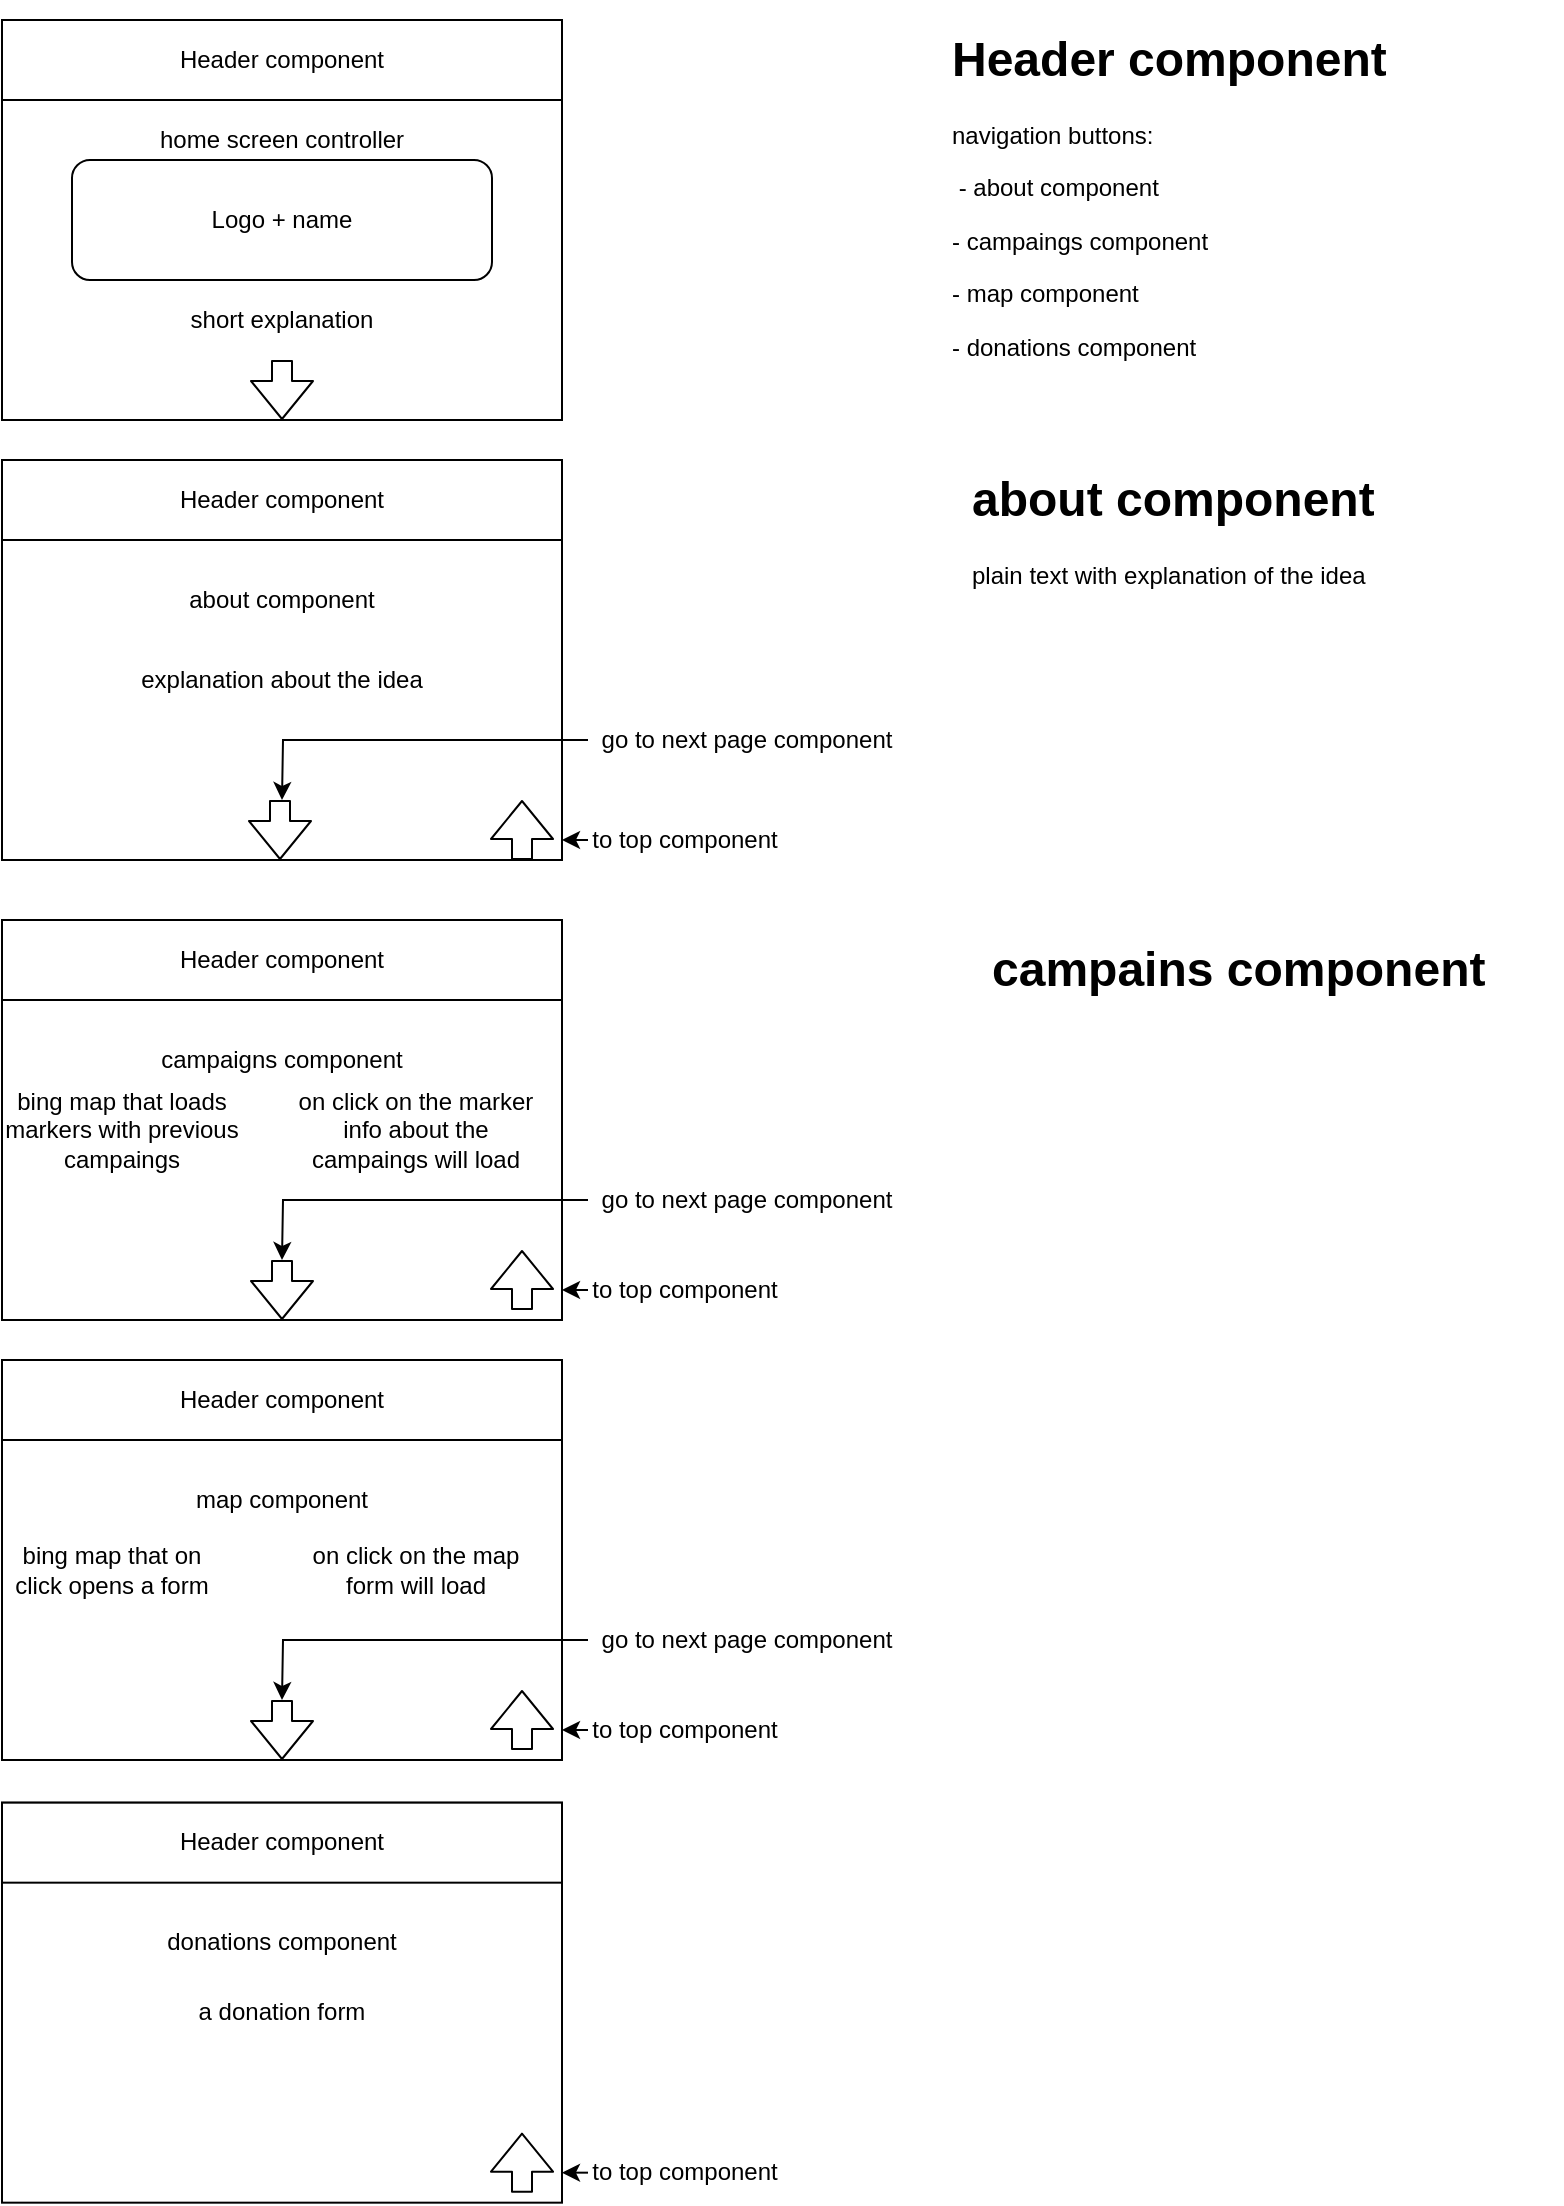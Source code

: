 <mxfile version="11.2.0" type="device" pages="1"><diagram id="NeLrfhiKoOqq7bCV_DGX" name="Page-1"><mxGraphModel dx="920" dy="549" grid="1" gridSize="10" guides="1" tooltips="1" connect="1" arrows="1" fold="1" page="1" pageScale="1" pageWidth="827" pageHeight="1169" math="0" shadow="0"><root><mxCell id="0"/><mxCell id="1" parent="0"/><mxCell id="rQDl8um0J7lfpERbjDH7-4" value="" style="rounded=0;whiteSpace=wrap;html=1;" vertex="1" parent="1"><mxGeometry x="80" y="120" width="280" height="200" as="geometry"/></mxCell><mxCell id="rQDl8um0J7lfpERbjDH7-5" value="" style="rounded=0;whiteSpace=wrap;html=1;" vertex="1" parent="1"><mxGeometry x="80" y="120" width="280" height="40" as="geometry"/></mxCell><mxCell id="rQDl8um0J7lfpERbjDH7-6" value="Header component" style="text;html=1;strokeColor=none;fillColor=none;align=center;verticalAlign=middle;whiteSpace=wrap;rounded=0;" vertex="1" parent="1"><mxGeometry x="160" y="130" width="120" height="20" as="geometry"/></mxCell><mxCell id="rQDl8um0J7lfpERbjDH7-7" value="home screen controller" style="text;html=1;strokeColor=none;fillColor=none;align=center;verticalAlign=middle;whiteSpace=wrap;rounded=0;" vertex="1" parent="1"><mxGeometry x="80" y="170" width="280" height="20" as="geometry"/></mxCell><mxCell id="rQDl8um0J7lfpERbjDH7-8" value="" style="rounded=1;whiteSpace=wrap;html=1;" vertex="1" parent="1"><mxGeometry x="115" y="190" width="210" height="60" as="geometry"/></mxCell><mxCell id="rQDl8um0J7lfpERbjDH7-9" value="Logo + name" style="text;html=1;strokeColor=none;fillColor=none;align=center;verticalAlign=middle;whiteSpace=wrap;rounded=0;" vertex="1" parent="1"><mxGeometry x="160" y="210" width="120" height="20" as="geometry"/></mxCell><mxCell id="rQDl8um0J7lfpERbjDH7-10" value="short explanation" style="text;html=1;strokeColor=none;fillColor=none;align=center;verticalAlign=middle;whiteSpace=wrap;rounded=0;" vertex="1" parent="1"><mxGeometry x="120" y="260" width="200" height="20" as="geometry"/></mxCell><mxCell id="rQDl8um0J7lfpERbjDH7-11" value="" style="shape=flexArrow;endArrow=classic;html=1;" edge="1" parent="1"><mxGeometry width="50" height="50" relative="1" as="geometry"><mxPoint x="220" y="290" as="sourcePoint"/><mxPoint x="220" y="320" as="targetPoint"/></mxGeometry></mxCell><mxCell id="rQDl8um0J7lfpERbjDH7-12" value="" style="rounded=0;whiteSpace=wrap;html=1;" vertex="1" parent="1"><mxGeometry x="80" y="340" width="280" height="200" as="geometry"/></mxCell><mxCell id="rQDl8um0J7lfpERbjDH7-13" value="" style="rounded=0;whiteSpace=wrap;html=1;" vertex="1" parent="1"><mxGeometry x="80" y="340" width="280" height="40" as="geometry"/></mxCell><mxCell id="rQDl8um0J7lfpERbjDH7-14" value="Header component" style="text;html=1;strokeColor=none;fillColor=none;align=center;verticalAlign=middle;whiteSpace=wrap;rounded=0;" vertex="1" parent="1"><mxGeometry x="160" y="350" width="120" height="20" as="geometry"/></mxCell><mxCell id="rQDl8um0J7lfpERbjDH7-15" value="about component" style="text;html=1;strokeColor=none;fillColor=none;align=center;verticalAlign=middle;whiteSpace=wrap;rounded=0;" vertex="1" parent="1"><mxGeometry x="80" y="400" width="280" height="20" as="geometry"/></mxCell><mxCell id="rQDl8um0J7lfpERbjDH7-16" value="explanation about the idea" style="text;html=1;strokeColor=none;fillColor=none;align=center;verticalAlign=middle;whiteSpace=wrap;rounded=0;" vertex="1" parent="1"><mxGeometry x="120" y="440" width="200" height="20" as="geometry"/></mxCell><mxCell id="rQDl8um0J7lfpERbjDH7-22" value="" style="shape=flexArrow;endArrow=classic;html=1;" edge="1" parent="1"><mxGeometry width="50" height="50" relative="1" as="geometry"><mxPoint x="219" y="510" as="sourcePoint"/><mxPoint x="219" y="540" as="targetPoint"/></mxGeometry></mxCell><mxCell id="rQDl8um0J7lfpERbjDH7-23" value="" style="shape=flexArrow;endArrow=classic;html=1;" edge="1" parent="1"><mxGeometry width="50" height="50" relative="1" as="geometry"><mxPoint x="340" y="540" as="sourcePoint"/><mxPoint x="340" y="510" as="targetPoint"/></mxGeometry></mxCell><mxCell id="rQDl8um0J7lfpERbjDH7-34" style="edgeStyle=orthogonalEdgeStyle;rounded=0;orthogonalLoop=1;jettySize=auto;html=1;exitX=0;exitY=0.5;exitDx=0;exitDy=0;" edge="1" parent="1" source="rQDl8um0J7lfpERbjDH7-31"><mxGeometry relative="1" as="geometry"><mxPoint x="360" y="530" as="targetPoint"/></mxGeometry></mxCell><mxCell id="rQDl8um0J7lfpERbjDH7-31" value="to top component" style="text;html=1;strokeColor=none;fillColor=none;align=center;verticalAlign=middle;whiteSpace=wrap;rounded=0;" vertex="1" parent="1"><mxGeometry x="373" y="520" width="97" height="20" as="geometry"/></mxCell><mxCell id="rQDl8um0J7lfpERbjDH7-40" style="edgeStyle=orthogonalEdgeStyle;rounded=0;orthogonalLoop=1;jettySize=auto;html=1;exitX=0;exitY=0.5;exitDx=0;exitDy=0;" edge="1" parent="1" source="rQDl8um0J7lfpERbjDH7-39"><mxGeometry relative="1" as="geometry"><mxPoint x="220" y="510" as="targetPoint"/></mxGeometry></mxCell><mxCell id="rQDl8um0J7lfpERbjDH7-39" value="go to next page component" style="text;html=1;strokeColor=none;fillColor=none;align=center;verticalAlign=middle;whiteSpace=wrap;rounded=0;" vertex="1" parent="1"><mxGeometry x="373" y="470" width="159" height="20" as="geometry"/></mxCell><mxCell id="rQDl8um0J7lfpERbjDH7-43" value="" style="rounded=0;whiteSpace=wrap;html=1;" vertex="1" parent="1"><mxGeometry x="80" y="570" width="280" height="200" as="geometry"/></mxCell><mxCell id="rQDl8um0J7lfpERbjDH7-44" value="" style="rounded=0;whiteSpace=wrap;html=1;" vertex="1" parent="1"><mxGeometry x="80" y="570" width="280" height="40" as="geometry"/></mxCell><mxCell id="rQDl8um0J7lfpERbjDH7-45" value="Header component" style="text;html=1;strokeColor=none;fillColor=none;align=center;verticalAlign=middle;whiteSpace=wrap;rounded=0;" vertex="1" parent="1"><mxGeometry x="160" y="580" width="120" height="20" as="geometry"/></mxCell><mxCell id="rQDl8um0J7lfpERbjDH7-46" value="campaigns component" style="text;html=1;strokeColor=none;fillColor=none;align=center;verticalAlign=middle;whiteSpace=wrap;rounded=0;" vertex="1" parent="1"><mxGeometry x="80" y="630" width="280" height="20" as="geometry"/></mxCell><mxCell id="rQDl8um0J7lfpERbjDH7-48" value="" style="shape=flexArrow;endArrow=classic;html=1;" edge="1" parent="1"><mxGeometry width="50" height="50" relative="1" as="geometry"><mxPoint x="340" y="765" as="sourcePoint"/><mxPoint x="340" y="735" as="targetPoint"/></mxGeometry></mxCell><mxCell id="rQDl8um0J7lfpERbjDH7-49" style="edgeStyle=orthogonalEdgeStyle;rounded=0;orthogonalLoop=1;jettySize=auto;html=1;exitX=0;exitY=0.5;exitDx=0;exitDy=0;" edge="1" parent="1" source="rQDl8um0J7lfpERbjDH7-50"><mxGeometry relative="1" as="geometry"><mxPoint x="360" y="755" as="targetPoint"/></mxGeometry></mxCell><mxCell id="rQDl8um0J7lfpERbjDH7-50" value="to top component" style="text;html=1;strokeColor=none;fillColor=none;align=center;verticalAlign=middle;whiteSpace=wrap;rounded=0;" vertex="1" parent="1"><mxGeometry x="373" y="745" width="97" height="20" as="geometry"/></mxCell><mxCell id="rQDl8um0J7lfpERbjDH7-51" value="" style="shape=flexArrow;endArrow=classic;html=1;" edge="1" parent="1"><mxGeometry width="50" height="50" relative="1" as="geometry"><mxPoint x="220" y="740" as="sourcePoint"/><mxPoint x="220" y="770" as="targetPoint"/></mxGeometry></mxCell><mxCell id="rQDl8um0J7lfpERbjDH7-52" style="edgeStyle=orthogonalEdgeStyle;rounded=0;orthogonalLoop=1;jettySize=auto;html=1;exitX=0;exitY=0.5;exitDx=0;exitDy=0;" edge="1" parent="1" source="rQDl8um0J7lfpERbjDH7-53"><mxGeometry relative="1" as="geometry"><mxPoint x="220" y="740" as="targetPoint"/></mxGeometry></mxCell><mxCell id="rQDl8um0J7lfpERbjDH7-53" value="go to next page component" style="text;html=1;strokeColor=none;fillColor=none;align=center;verticalAlign=middle;whiteSpace=wrap;rounded=0;" vertex="1" parent="1"><mxGeometry x="373" y="700" width="159" height="20" as="geometry"/></mxCell><mxCell id="rQDl8um0J7lfpERbjDH7-54" value="" style="rounded=0;whiteSpace=wrap;html=1;" vertex="1" parent="1"><mxGeometry x="80" y="790" width="280" height="200" as="geometry"/></mxCell><mxCell id="rQDl8um0J7lfpERbjDH7-55" value="" style="rounded=0;whiteSpace=wrap;html=1;" vertex="1" parent="1"><mxGeometry x="80" y="790" width="280" height="40" as="geometry"/></mxCell><mxCell id="rQDl8um0J7lfpERbjDH7-56" value="Header component" style="text;html=1;strokeColor=none;fillColor=none;align=center;verticalAlign=middle;whiteSpace=wrap;rounded=0;" vertex="1" parent="1"><mxGeometry x="160" y="800" width="120" height="20" as="geometry"/></mxCell><mxCell id="rQDl8um0J7lfpERbjDH7-57" value="map component" style="text;html=1;strokeColor=none;fillColor=none;align=center;verticalAlign=middle;whiteSpace=wrap;rounded=0;" vertex="1" parent="1"><mxGeometry x="80" y="850" width="280" height="20" as="geometry"/></mxCell><mxCell id="rQDl8um0J7lfpERbjDH7-58" value="bing map that on click opens a form" style="text;html=1;strokeColor=none;fillColor=none;align=center;verticalAlign=middle;whiteSpace=wrap;rounded=0;" vertex="1" parent="1"><mxGeometry x="80" y="870" width="110" height="50" as="geometry"/></mxCell><mxCell id="rQDl8um0J7lfpERbjDH7-59" value="" style="shape=flexArrow;endArrow=classic;html=1;" edge="1" parent="1"><mxGeometry width="50" height="50" relative="1" as="geometry"><mxPoint x="340" y="985" as="sourcePoint"/><mxPoint x="340" y="955" as="targetPoint"/></mxGeometry></mxCell><mxCell id="rQDl8um0J7lfpERbjDH7-60" style="edgeStyle=orthogonalEdgeStyle;rounded=0;orthogonalLoop=1;jettySize=auto;html=1;exitX=0;exitY=0.5;exitDx=0;exitDy=0;" edge="1" parent="1" source="rQDl8um0J7lfpERbjDH7-61"><mxGeometry relative="1" as="geometry"><mxPoint x="360" y="975" as="targetPoint"/></mxGeometry></mxCell><mxCell id="rQDl8um0J7lfpERbjDH7-61" value="to top component" style="text;html=1;strokeColor=none;fillColor=none;align=center;verticalAlign=middle;whiteSpace=wrap;rounded=0;" vertex="1" parent="1"><mxGeometry x="373" y="965" width="97" height="20" as="geometry"/></mxCell><mxCell id="rQDl8um0J7lfpERbjDH7-62" value="" style="shape=flexArrow;endArrow=classic;html=1;" edge="1" parent="1"><mxGeometry width="50" height="50" relative="1" as="geometry"><mxPoint x="220" y="960" as="sourcePoint"/><mxPoint x="220" y="990" as="targetPoint"/></mxGeometry></mxCell><mxCell id="rQDl8um0J7lfpERbjDH7-63" style="edgeStyle=orthogonalEdgeStyle;rounded=0;orthogonalLoop=1;jettySize=auto;html=1;exitX=0;exitY=0.5;exitDx=0;exitDy=0;" edge="1" parent="1" source="rQDl8um0J7lfpERbjDH7-64"><mxGeometry relative="1" as="geometry"><mxPoint x="220" y="960" as="targetPoint"/></mxGeometry></mxCell><mxCell id="rQDl8um0J7lfpERbjDH7-64" value="go to next page component" style="text;html=1;strokeColor=none;fillColor=none;align=center;verticalAlign=middle;whiteSpace=wrap;rounded=0;" vertex="1" parent="1"><mxGeometry x="373" y="920" width="159" height="20" as="geometry"/></mxCell><mxCell id="rQDl8um0J7lfpERbjDH7-65" value="bing map that loads markers with previous campaings" style="text;html=1;strokeColor=none;fillColor=none;align=center;verticalAlign=middle;whiteSpace=wrap;rounded=0;" vertex="1" parent="1"><mxGeometry x="80" y="650" width="120" height="50" as="geometry"/></mxCell><mxCell id="rQDl8um0J7lfpERbjDH7-66" value="on click on the marker info about the campaings will load" style="text;html=1;strokeColor=none;fillColor=none;align=center;verticalAlign=middle;whiteSpace=wrap;rounded=0;" vertex="1" parent="1"><mxGeometry x="226.5" y="650" width="120" height="50" as="geometry"/></mxCell><mxCell id="rQDl8um0J7lfpERbjDH7-67" value="on click on the map form will load" style="text;html=1;strokeColor=none;fillColor=none;align=center;verticalAlign=middle;whiteSpace=wrap;rounded=0;" vertex="1" parent="1"><mxGeometry x="231.5" y="870" width="110" height="50" as="geometry"/></mxCell><mxCell id="rQDl8um0J7lfpERbjDH7-68" value="" style="rounded=0;whiteSpace=wrap;html=1;" vertex="1" parent="1"><mxGeometry x="80" y="1011.333" width="280" height="200" as="geometry"/></mxCell><mxCell id="rQDl8um0J7lfpERbjDH7-69" value="" style="rounded=0;whiteSpace=wrap;html=1;" vertex="1" parent="1"><mxGeometry x="80" y="1011.333" width="280" height="40" as="geometry"/></mxCell><mxCell id="rQDl8um0J7lfpERbjDH7-70" value="Header component" style="text;html=1;strokeColor=none;fillColor=none;align=center;verticalAlign=middle;whiteSpace=wrap;rounded=0;" vertex="1" parent="1"><mxGeometry x="160" y="1021.333" width="120" height="20" as="geometry"/></mxCell><mxCell id="rQDl8um0J7lfpERbjDH7-71" value="donations component" style="text;html=1;strokeColor=none;fillColor=none;align=center;verticalAlign=middle;whiteSpace=wrap;rounded=0;" vertex="1" parent="1"><mxGeometry x="80" y="1071.333" width="280" height="20" as="geometry"/></mxCell><mxCell id="rQDl8um0J7lfpERbjDH7-72" value="a donation form" style="text;html=1;strokeColor=none;fillColor=none;align=center;verticalAlign=middle;whiteSpace=wrap;rounded=0;" vertex="1" parent="1"><mxGeometry x="165" y="1091.333" width="110" height="50" as="geometry"/></mxCell><mxCell id="rQDl8um0J7lfpERbjDH7-73" value="" style="shape=flexArrow;endArrow=classic;html=1;" edge="1" parent="1"><mxGeometry width="50" height="50" relative="1" as="geometry"><mxPoint x="340" y="1206.333" as="sourcePoint"/><mxPoint x="340" y="1176.333" as="targetPoint"/></mxGeometry></mxCell><mxCell id="rQDl8um0J7lfpERbjDH7-74" style="edgeStyle=orthogonalEdgeStyle;rounded=0;orthogonalLoop=1;jettySize=auto;html=1;exitX=0;exitY=0.5;exitDx=0;exitDy=0;" edge="1" parent="1" source="rQDl8um0J7lfpERbjDH7-75"><mxGeometry relative="1" as="geometry"><mxPoint x="360" y="1196.333" as="targetPoint"/></mxGeometry></mxCell><mxCell id="rQDl8um0J7lfpERbjDH7-75" value="to top component" style="text;html=1;strokeColor=none;fillColor=none;align=center;verticalAlign=middle;whiteSpace=wrap;rounded=0;" vertex="1" parent="1"><mxGeometry x="373" y="1186.333" width="97" height="20" as="geometry"/></mxCell><mxCell id="rQDl8um0J7lfpERbjDH7-82" value="&lt;h1&gt;Header component&lt;/h1&gt;&lt;p&gt;navigation buttons:&lt;/p&gt;&lt;p&gt;&amp;nbsp;- about component&lt;/p&gt;&lt;p&gt;- campaings component&lt;/p&gt;&lt;p&gt;- map component&lt;/p&gt;&lt;p&gt;- donations component&lt;/p&gt;" style="text;html=1;strokeColor=none;fillColor=none;spacing=5;spacingTop=-20;whiteSpace=wrap;overflow=hidden;rounded=0;" vertex="1" parent="1"><mxGeometry x="550" y="120" width="290" height="200" as="geometry"/></mxCell><mxCell id="rQDl8um0J7lfpERbjDH7-83" value="&lt;h1&gt;about component&lt;/h1&gt;&lt;p&gt;plain text with explanation of the idea&lt;/p&gt;" style="text;html=1;strokeColor=none;fillColor=none;spacing=5;spacingTop=-20;whiteSpace=wrap;overflow=hidden;rounded=0;" vertex="1" parent="1"><mxGeometry x="560" y="340" width="290" height="200" as="geometry"/></mxCell><mxCell id="rQDl8um0J7lfpERbjDH7-84" value="&lt;h1&gt;campains component&lt;/h1&gt;&lt;p&gt;&lt;br&gt;&lt;/p&gt;" style="text;html=1;strokeColor=none;fillColor=none;spacing=5;spacingTop=-20;whiteSpace=wrap;overflow=hidden;rounded=0;" vertex="1" parent="1"><mxGeometry x="570" y="575" width="290" height="200" as="geometry"/></mxCell></root></mxGraphModel></diagram></mxfile>